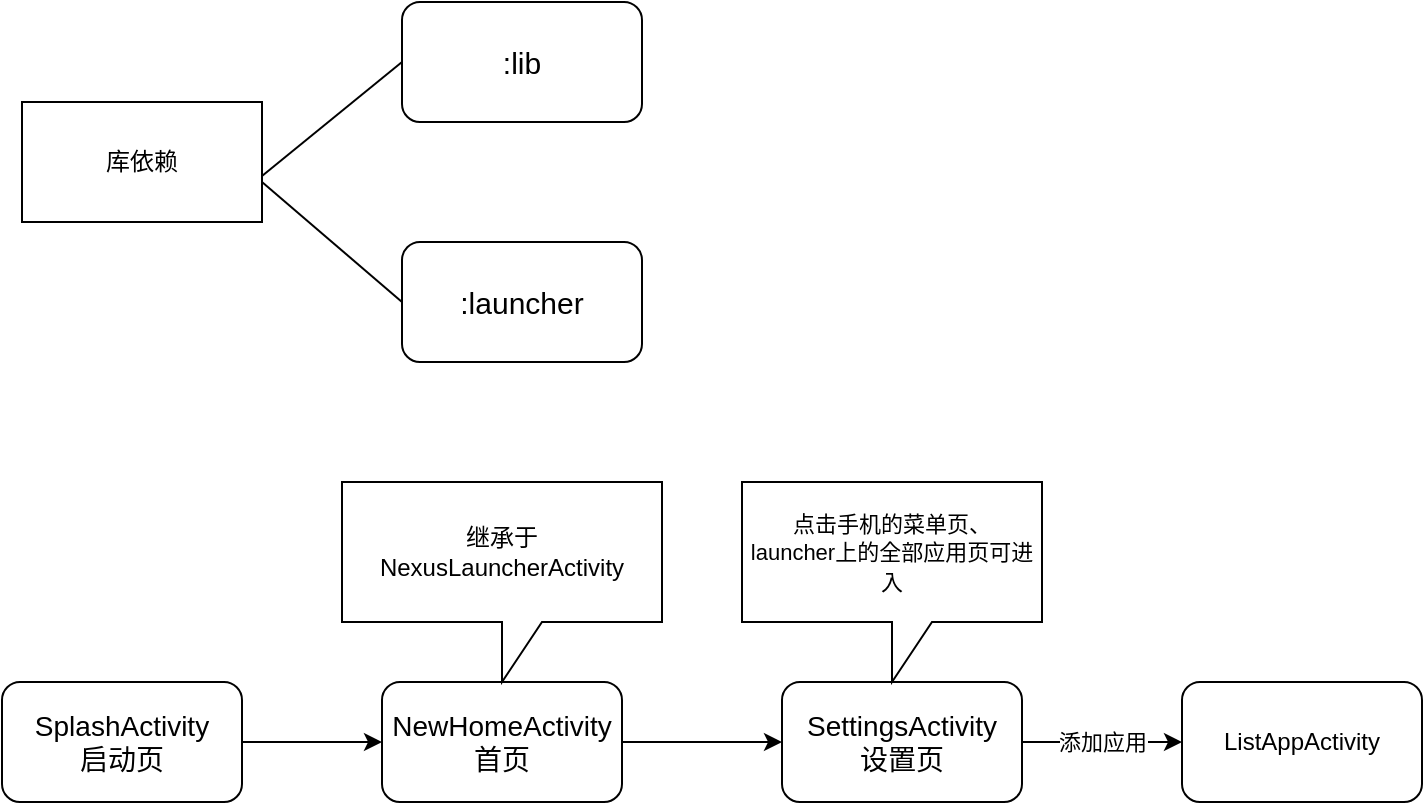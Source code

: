 <mxfile version="14.1.1" type="github">
  <diagram id="LpPRJMIBxyCigZT18pGX" name="Page-1">
    <mxGraphModel dx="1422" dy="713" grid="1" gridSize="10" guides="1" tooltips="1" connect="1" arrows="1" fold="1" page="1" pageScale="1" pageWidth="2339" pageHeight="3300" math="0" shadow="0">
      <root>
        <mxCell id="0" />
        <mxCell id="1" parent="0" />
        <mxCell id="RIA3V8xFSvIbEZfylLtc-1" value="库依赖" style="rounded=0;whiteSpace=wrap;html=1;" vertex="1" parent="1">
          <mxGeometry x="110" y="140" width="120" height="60" as="geometry" />
        </mxCell>
        <mxCell id="RIA3V8xFSvIbEZfylLtc-2" value="&lt;font style=&quot;font-size: 15px&quot;&gt;:lib&lt;/font&gt;" style="rounded=1;whiteSpace=wrap;html=1;" vertex="1" parent="1">
          <mxGeometry x="300" y="90" width="120" height="60" as="geometry" />
        </mxCell>
        <mxCell id="RIA3V8xFSvIbEZfylLtc-3" value="&lt;font style=&quot;font-size: 15px&quot;&gt;:launcher&lt;/font&gt;" style="rounded=1;whiteSpace=wrap;html=1;" vertex="1" parent="1">
          <mxGeometry x="300" y="210" width="120" height="60" as="geometry" />
        </mxCell>
        <mxCell id="RIA3V8xFSvIbEZfylLtc-5" value="" style="endArrow=none;html=1;entryX=0;entryY=0.5;entryDx=0;entryDy=0;exitX=1;exitY=0.617;exitDx=0;exitDy=0;exitPerimeter=0;" edge="1" parent="1" source="RIA3V8xFSvIbEZfylLtc-1" target="RIA3V8xFSvIbEZfylLtc-2">
          <mxGeometry width="50" height="50" relative="1" as="geometry">
            <mxPoint x="700" y="320" as="sourcePoint" />
            <mxPoint x="750" y="270" as="targetPoint" />
          </mxGeometry>
        </mxCell>
        <mxCell id="RIA3V8xFSvIbEZfylLtc-6" value="" style="endArrow=none;html=1;entryX=0;entryY=0.5;entryDx=0;entryDy=0;" edge="1" parent="1" target="RIA3V8xFSvIbEZfylLtc-3">
          <mxGeometry width="50" height="50" relative="1" as="geometry">
            <mxPoint x="230" y="180" as="sourcePoint" />
            <mxPoint x="750" y="270" as="targetPoint" />
          </mxGeometry>
        </mxCell>
        <mxCell id="RIA3V8xFSvIbEZfylLtc-7" value="&lt;font style=&quot;font-size: 14px&quot;&gt;SplashActivity&lt;br&gt;启动页&lt;br&gt;&lt;/font&gt;" style="rounded=1;whiteSpace=wrap;html=1;" vertex="1" parent="1">
          <mxGeometry x="100" y="430" width="120" height="60" as="geometry" />
        </mxCell>
        <mxCell id="RIA3V8xFSvIbEZfylLtc-8" value="&lt;font style=&quot;font-size: 14px&quot;&gt;NewHomeActivity&lt;br&gt;首页&lt;br&gt;&lt;/font&gt;" style="rounded=1;whiteSpace=wrap;html=1;" vertex="1" parent="1">
          <mxGeometry x="290" y="430" width="120" height="60" as="geometry" />
        </mxCell>
        <mxCell id="RIA3V8xFSvIbEZfylLtc-9" value="" style="endArrow=classic;html=1;exitX=1;exitY=0.5;exitDx=0;exitDy=0;entryX=0;entryY=0.5;entryDx=0;entryDy=0;" edge="1" parent="1" source="RIA3V8xFSvIbEZfylLtc-7" target="RIA3V8xFSvIbEZfylLtc-8">
          <mxGeometry width="50" height="50" relative="1" as="geometry">
            <mxPoint x="700" y="370" as="sourcePoint" />
            <mxPoint x="750" y="320" as="targetPoint" />
          </mxGeometry>
        </mxCell>
        <mxCell id="RIA3V8xFSvIbEZfylLtc-10" value="继承于NexusLauncherActivity" style="shape=callout;whiteSpace=wrap;html=1;perimeter=calloutPerimeter;" vertex="1" parent="1">
          <mxGeometry x="270" y="330" width="160" height="100" as="geometry" />
        </mxCell>
        <mxCell id="RIA3V8xFSvIbEZfylLtc-11" value="&lt;font style=&quot;font-size: 14px&quot;&gt;SettingsActivity&lt;br&gt;设置页&lt;br&gt;&lt;/font&gt;" style="rounded=1;whiteSpace=wrap;html=1;" vertex="1" parent="1">
          <mxGeometry x="490" y="430" width="120" height="60" as="geometry" />
        </mxCell>
        <mxCell id="RIA3V8xFSvIbEZfylLtc-12" value="" style="endArrow=classic;html=1;exitX=1;exitY=0.5;exitDx=0;exitDy=0;" edge="1" parent="1" source="RIA3V8xFSvIbEZfylLtc-8" target="RIA3V8xFSvIbEZfylLtc-11">
          <mxGeometry width="50" height="50" relative="1" as="geometry">
            <mxPoint x="700" y="440" as="sourcePoint" />
            <mxPoint x="750" y="390" as="targetPoint" />
          </mxGeometry>
        </mxCell>
        <mxCell id="RIA3V8xFSvIbEZfylLtc-14" value="&lt;span style=&quot;font-size: 11px ; background-color: rgb(255 , 255 , 255)&quot;&gt;点击手机的菜单页、&lt;/span&gt;&lt;br style=&quot;font-size: 11px&quot;&gt;&lt;span style=&quot;font-size: 11px ; background-color: rgb(255 , 255 , 255)&quot;&gt;launcher上的全部应用页可进入&lt;/span&gt;" style="shape=callout;whiteSpace=wrap;html=1;perimeter=calloutPerimeter;" vertex="1" parent="1">
          <mxGeometry x="470" y="330" width="150" height="100" as="geometry" />
        </mxCell>
        <mxCell id="RIA3V8xFSvIbEZfylLtc-15" value="ListAppActivity" style="rounded=1;whiteSpace=wrap;html=1;" vertex="1" parent="1">
          <mxGeometry x="690" y="430" width="120" height="60" as="geometry" />
        </mxCell>
        <mxCell id="RIA3V8xFSvIbEZfylLtc-16" value="添加应用" style="endArrow=classic;html=1;exitX=1;exitY=0.5;exitDx=0;exitDy=0;entryX=0;entryY=0.5;entryDx=0;entryDy=0;" edge="1" parent="1" source="RIA3V8xFSvIbEZfylLtc-11" target="RIA3V8xFSvIbEZfylLtc-15">
          <mxGeometry width="50" height="50" relative="1" as="geometry">
            <mxPoint x="700" y="420" as="sourcePoint" />
            <mxPoint x="750" y="370" as="targetPoint" />
          </mxGeometry>
        </mxCell>
      </root>
    </mxGraphModel>
  </diagram>
</mxfile>
